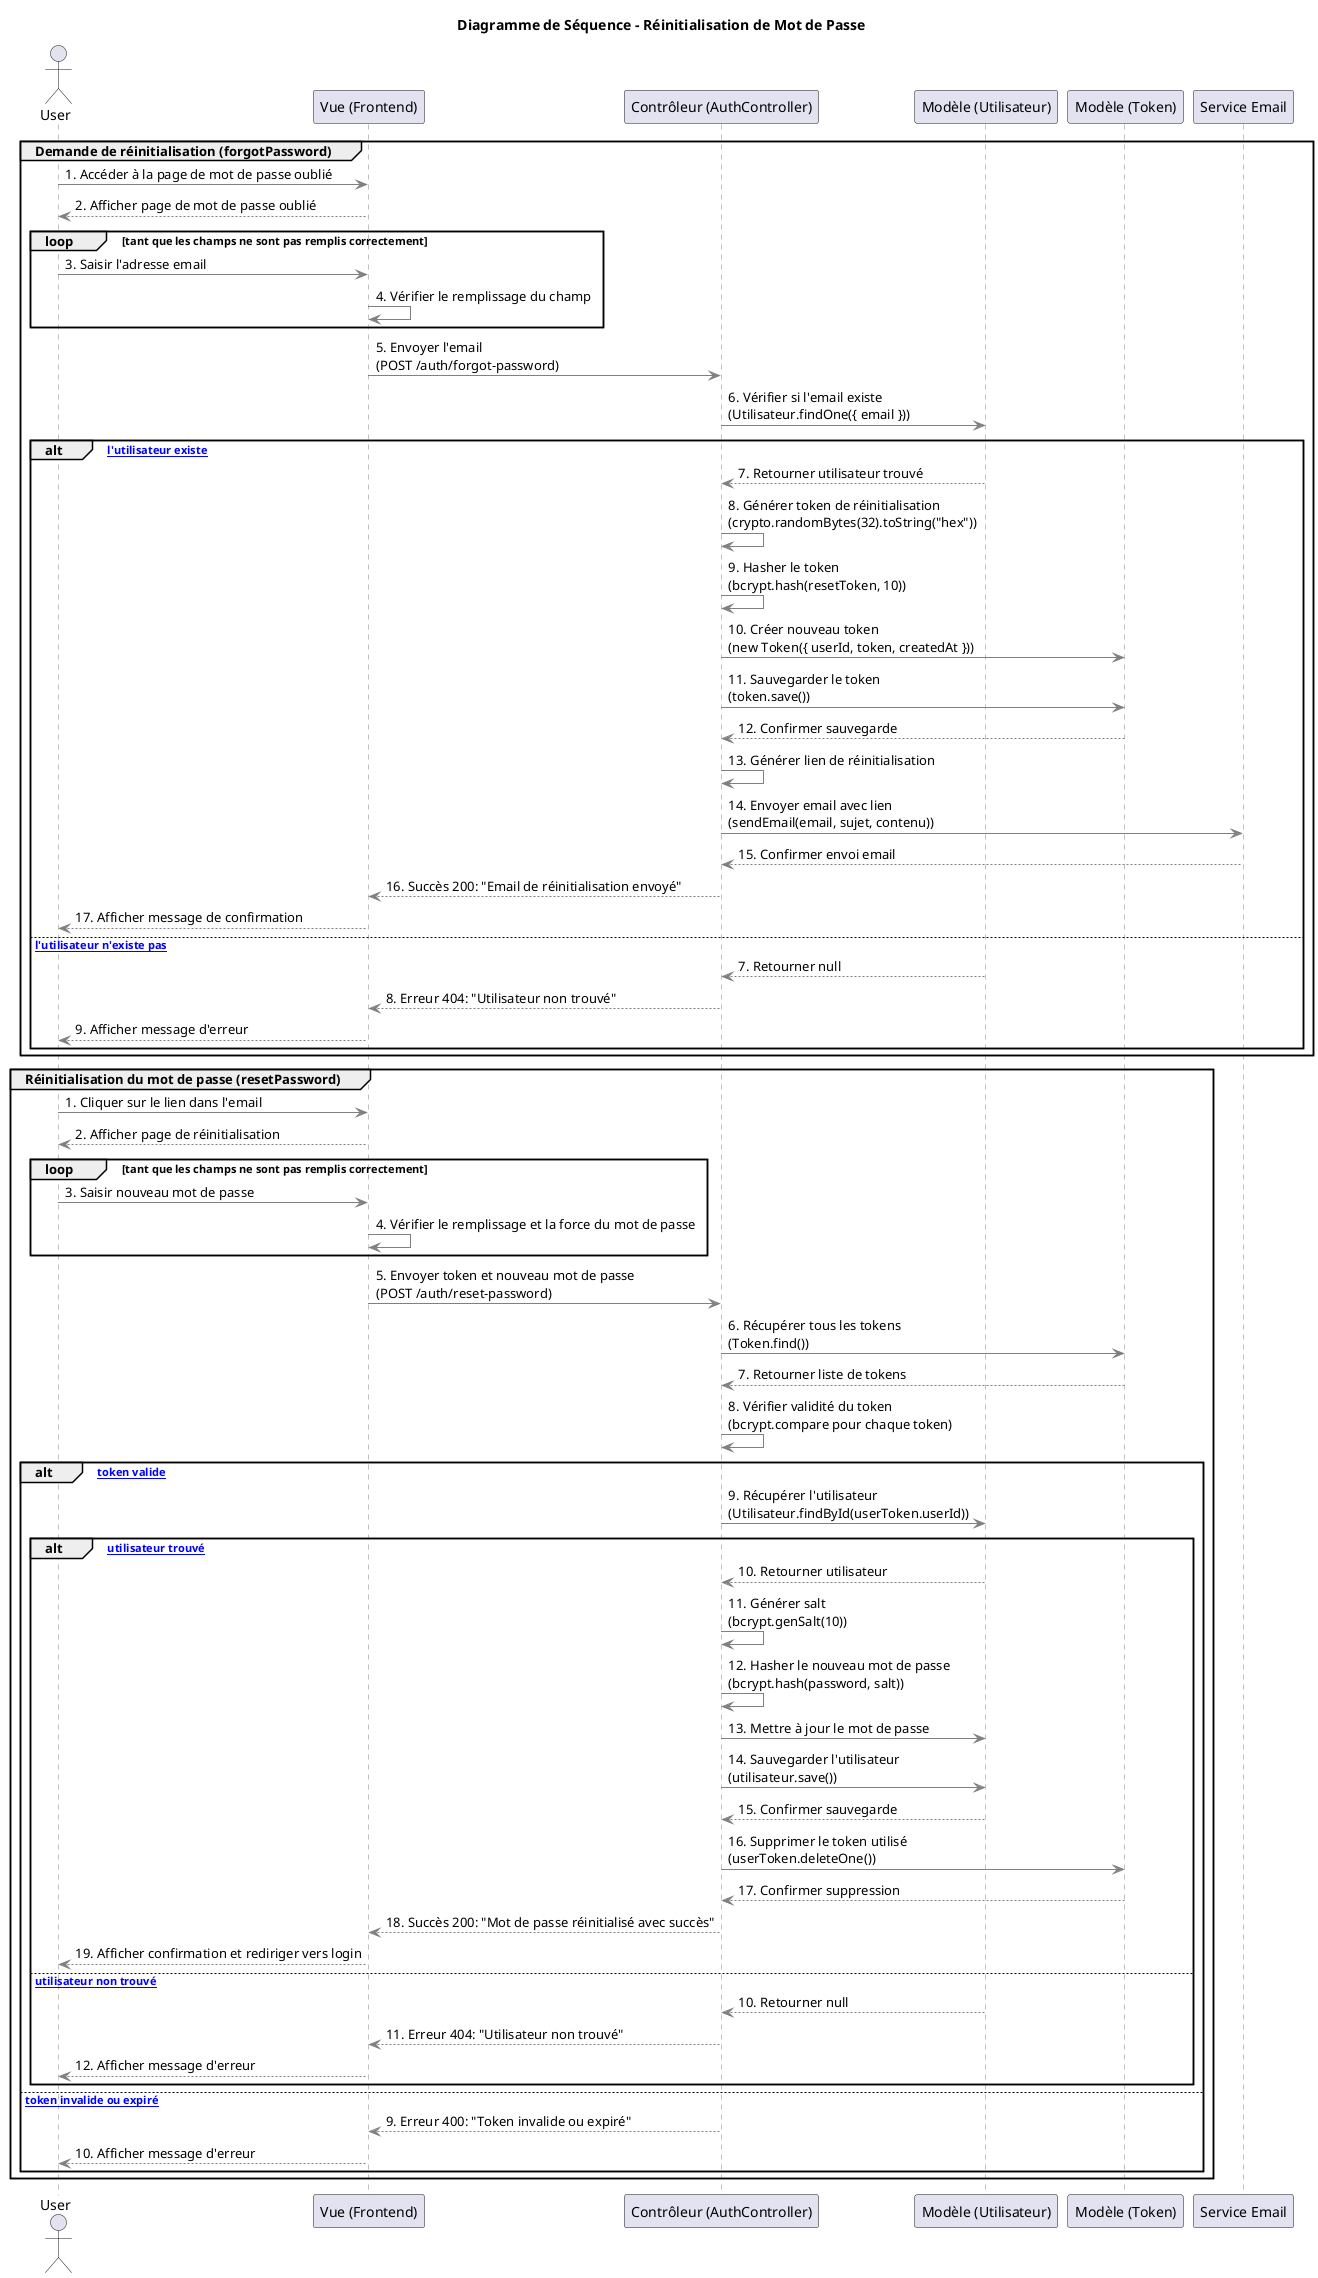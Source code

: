 @startuml Reset Password Sequence Diagram

' Définition des acteurs et composants
actor User as user
participant "Vue (Frontend)" as view
participant "Contrôleur (AuthController)" as controller
participant "Modèle (Utilisateur)" as model
participant "Modèle (Token)" as tokenModel
participant "Service Email" as emailService

' Définition des couleurs
skinparam sequence {
    ActorBorderColor Gray
    ActorBackgroundColor WhiteSmoke
    ParticipantBorderColor Gray
    ParticipantBackgroundColor WhiteSmoke
    ArrowColor Gray
    LifeLineBorderColor Gray
}

' Style des participants
skinparam participant {
    BackgroundColor<<view>> LightGreen
    BackgroundColor<<controller>> LightBlue
    BackgroundColor<<model>> LightPink
    BackgroundColor<<service>> LightYellow
}

' Assignation des stéréotypes
participant view <<view>>
participant controller <<controller>>
participant model <<model>>
participant tokenModel <<model>>
participant emailService <<service>>

title Diagramme de Séquence - Réinitialisation de Mot de Passe

' === Demande de réinitialisation de mot de passe (forgotPassword) ===
group Demande de réinitialisation (forgotPassword)
    user -> view: 1. Accéder à la page de mot de passe oublié
    view --> user: 2. Afficher page de mot de passe oublié
    
    group loop [tant que les champs ne sont pas remplis correctement]
        user -> view: 3. Saisir l'adresse email
        view -> view: 4. Vérifier le remplissage du champ
    end
    
    view -> controller: 5. Envoyer l'email\n(POST /auth/forgot-password)
    
    controller -> model: 6. Vérifier si l'email existe\n(Utilisateur.findOne({ email }))
    
    alt [si l'utilisateur existe]
        model --> controller: 7. Retourner utilisateur trouvé
        
        controller -> controller: 8. Générer token de réinitialisation\n(crypto.randomBytes(32).toString("hex"))
        controller -> controller: 9. Hasher le token\n(bcrypt.hash(resetToken, 10))
        
        controller -> tokenModel: 10. Créer nouveau token\n(new Token({ userId, token, createdAt }))
        controller -> tokenModel: 11. Sauvegarder le token\n(token.save())
        tokenModel --> controller: 12. Confirmer sauvegarde
        
        controller -> controller: 13. Générer lien de réinitialisation
        controller -> emailService: 14. Envoyer email avec lien\n(sendEmail(email, sujet, contenu))
        emailService --> controller: 15. Confirmer envoi email
        
        controller --> view: 16. Succès 200: "Email de réinitialisation envoyé"
        view --> user: 17. Afficher message de confirmation
    else [si l'utilisateur n'existe pas]
        model --> controller: 7. Retourner null
        controller --> view: 8. Erreur 404: "Utilisateur non trouvé"
        view --> user: 9. Afficher message d'erreur
    end
end

' === Réinitialisation du mot de passe (resetPassword) ===
group Réinitialisation du mot de passe (resetPassword)
    user -> view: 1. Cliquer sur le lien dans l'email
    view --> user: 2. Afficher page de réinitialisation
    
    group loop [tant que les champs ne sont pas remplis correctement]
        user -> view: 3. Saisir nouveau mot de passe
        view -> view: 4. Vérifier le remplissage et la force du mot de passe
    end
    
    view -> controller: 5. Envoyer token et nouveau mot de passe\n(POST /auth/reset-password)
    
    controller -> tokenModel: 6. Récupérer tous les tokens\n(Token.find())
    tokenModel --> controller: 7. Retourner liste de tokens
    
    controller -> controller: 8. Vérifier validité du token\n(bcrypt.compare pour chaque token)
    
    alt [si token valide]
        controller -> model: 9. Récupérer l'utilisateur\n(Utilisateur.findById(userToken.userId))
        
        alt [si utilisateur trouvé]
            model --> controller: 10. Retourner utilisateur
            
            controller -> controller: 11. Générer salt\n(bcrypt.genSalt(10))
            controller -> controller: 12. Hasher le nouveau mot de passe\n(bcrypt.hash(password, salt))
            
            controller -> model: 13. Mettre à jour le mot de passe
            controller -> model: 14. Sauvegarder l'utilisateur\n(utilisateur.save())
            model --> controller: 15. Confirmer sauvegarde
            
            controller -> tokenModel: 16. Supprimer le token utilisé\n(userToken.deleteOne())
            tokenModel --> controller: 17. Confirmer suppression
            
            controller --> view: 18. Succès 200: "Mot de passe réinitialisé avec succès"
            view --> user: 19. Afficher confirmation et rediriger vers login
        else [si utilisateur non trouvé]
            model --> controller: 10. Retourner null
            controller --> view: 11. Erreur 404: "Utilisateur non trouvé"
            view --> user: 12. Afficher message d'erreur
        end
    else [si token invalide ou expiré]
        controller --> view: 9. Erreur 400: "Token invalide ou expiré"
        view --> user: 10. Afficher message d'erreur
    end
end

@enduml
